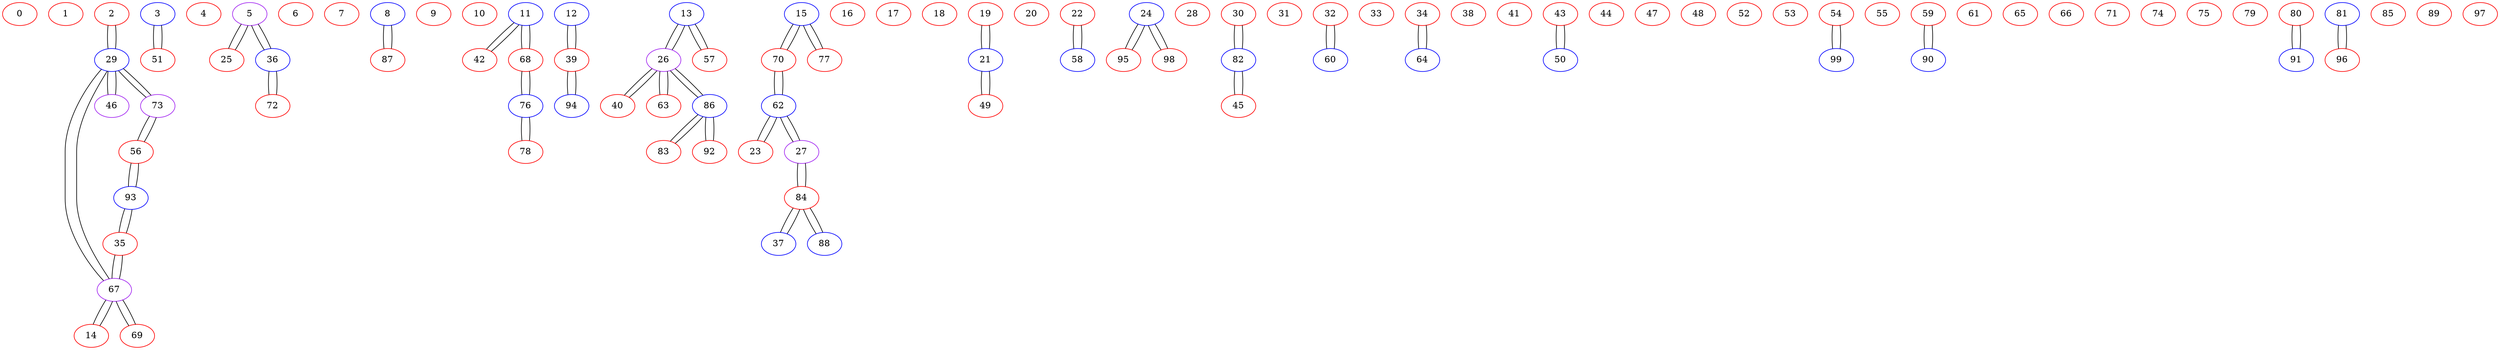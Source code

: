 graph G {
  0 [color=red];
  1 [color=red];
  2 [color=red];
  2 -- 29;
  3 [color=blue];
  3 -- 51;
  4 [color=red];
  5 [color=purple];
  5 -- 25;
  5 -- 36;
  6 [color=red];
  7 [color=red];
  8 [color=blue];
  8 -- 87;
  9 [color=red];
  10 [color=red];
  11 [color=blue];
  11 -- 42;
  11 -- 68;
  12 [color=blue];
  12 -- 39;
  13 [color=blue];
  13 -- 26;
  13 -- 57;
  14 [color=red];
  14 -- 67;
  15 [color=blue];
  15 -- 70;
  15 -- 77;
  16 [color=red];
  17 [color=red];
  18 [color=red];
  19 [color=red];
  19 -- 21;
  20 [color=red];
  21 [color=blue];
  21 -- 19;
  21 -- 49;
  22 [color=red];
  22 -- 58;
  23 [color=red];
  23 -- 62;
  24 [color=blue];
  24 -- 95;
  24 -- 98;
  25 [color=red];
  25 -- 5;
  26 [color=purple];
  26 -- 13;
  26 -- 40;
  26 -- 63;
  26 -- 86;
  27 [color=purple];
  27 -- 62;
  27 -- 84;
  28 [color=red];
  29 [color=blue];
  29 -- 2;
  29 -- 46;
  29 -- 67;
  29 -- 73;
  30 [color=red];
  30 -- 82;
  31 [color=red];
  32 [color=red];
  32 -- 60;
  33 [color=red];
  34 [color=red];
  34 -- 64;
  35 [color=red];
  35 -- 67;
  35 -- 93;
  36 [color=blue];
  36 -- 5;
  36 -- 72;
  37 [color=blue];
  37 -- 84;
  38 [color=red];
  39 [color=red];
  39 -- 12;
  39 -- 94;
  40 [color=red];
  40 -- 26;
  41 [color=red];
  42 [color=red];
  42 -- 11;
  43 [color=red];
  43 -- 50;
  44 [color=red];
  45 [color=red];
  45 -- 82;
  46 [color=purple];
  46 -- 29;
  47 [color=red];
  48 [color=red];
  49 [color=red];
  49 -- 21;
  50 [color=blue];
  50 -- 43;
  51 [color=red];
  51 -- 3;
  52 [color=red];
  53 [color=red];
  54 [color=red];
  54 -- 99;
  55 [color=red];
  56 [color=red];
  56 -- 73;
  56 -- 93;
  57 [color=red];
  57 -- 13;
  58 [color=blue];
  58 -- 22;
  59 [color=red];
  59 -- 90;
  60 [color=blue];
  60 -- 32;
  61 [color=red];
  62 [color=blue];
  62 -- 23;
  62 -- 27;
  62 -- 70;
  63 [color=red];
  63 -- 26;
  64 [color=blue];
  64 -- 34;
  65 [color=red];
  66 [color=red];
  67 [color=purple];
  67 -- 14;
  67 -- 29;
  67 -- 35;
  67 -- 69;
  68 [color=red];
  68 -- 11;
  68 -- 76;
  69 [color=red];
  69 -- 67;
  70 [color=red];
  70 -- 15;
  70 -- 62;
  71 [color=red];
  72 [color=red];
  72 -- 36;
  73 [color=purple];
  73 -- 29;
  73 -- 56;
  74 [color=red];
  75 [color=red];
  76 [color=blue];
  76 -- 68;
  76 -- 78;
  77 [color=red];
  77 -- 15;
  78 [color=red];
  78 -- 76;
  79 [color=red];
  80 [color=red];
  80 -- 91;
  81 [color=blue];
  81 -- 96;
  82 [color=blue];
  82 -- 30;
  82 -- 45;
  83 [color=red];
  83 -- 86;
  84 [color=red];
  84 -- 27;
  84 -- 37;
  84 -- 88;
  85 [color=red];
  86 [color=blue];
  86 -- 26;
  86 -- 83;
  86 -- 92;
  87 [color=red];
  87 -- 8;
  88 [color=blue];
  88 -- 84;
  89 [color=red];
  90 [color=blue];
  90 -- 59;
  91 [color=blue];
  91 -- 80;
  92 [color=red];
  92 -- 86;
  93 [color=blue];
  93 -- 35;
  93 -- 56;
  94 [color=blue];
  94 -- 39;
  95 [color=red];
  95 -- 24;
  96 [color=red];
  96 -- 81;
  97 [color=red];
  98 [color=red];
  98 -- 24;
  99 [color=blue];
  99 -- 54;
}
